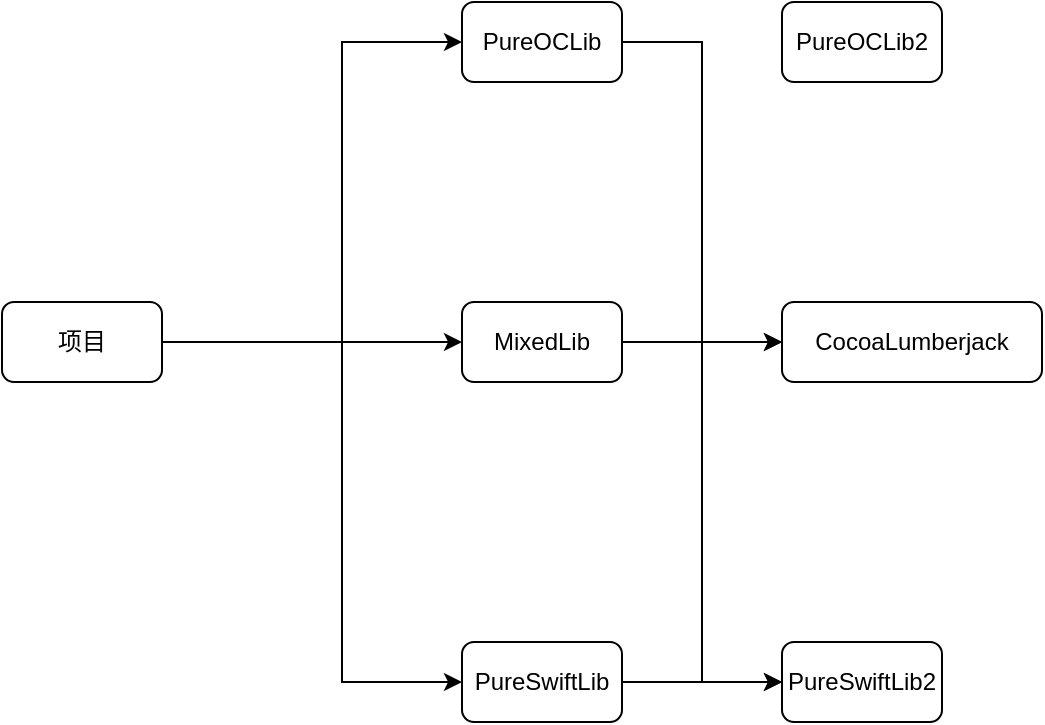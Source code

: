<mxfile version="13.6.2" type="device"><diagram id="wQB9mT6JhF98Bd_5UPk2" name="第 1 页"><mxGraphModel dx="1106" dy="794" grid="1" gridSize="10" guides="1" tooltips="1" connect="1" arrows="1" fold="1" page="1" pageScale="1" pageWidth="413" pageHeight="583" math="0" shadow="0"><root><mxCell id="0"/><mxCell id="1" parent="0"/><mxCell id="7hNY39ycgNJdmNgLDeDM-3" value="" style="edgeStyle=orthogonalEdgeStyle;rounded=0;orthogonalLoop=1;jettySize=auto;html=1;" edge="1" parent="1" source="7hNY39ycgNJdmNgLDeDM-1" target="7hNY39ycgNJdmNgLDeDM-2"><mxGeometry relative="1" as="geometry"><Array as="points"><mxPoint x="200" y="270"/><mxPoint x="200" y="120"/></Array></mxGeometry></mxCell><mxCell id="7hNY39ycgNJdmNgLDeDM-5" value="" style="edgeStyle=orthogonalEdgeStyle;rounded=0;orthogonalLoop=1;jettySize=auto;html=1;" edge="1" parent="1" source="7hNY39ycgNJdmNgLDeDM-1" target="7hNY39ycgNJdmNgLDeDM-4"><mxGeometry relative="1" as="geometry"><Array as="points"><mxPoint x="200" y="270"/><mxPoint x="200" y="440"/></Array></mxGeometry></mxCell><mxCell id="7hNY39ycgNJdmNgLDeDM-7" value="" style="edgeStyle=orthogonalEdgeStyle;rounded=0;orthogonalLoop=1;jettySize=auto;html=1;" edge="1" parent="1" source="7hNY39ycgNJdmNgLDeDM-1" target="7hNY39ycgNJdmNgLDeDM-6"><mxGeometry relative="1" as="geometry"/></mxCell><mxCell id="7hNY39ycgNJdmNgLDeDM-1" value="项目" style="rounded=1;whiteSpace=wrap;html=1;" vertex="1" parent="1"><mxGeometry x="30" y="250" width="80" height="40" as="geometry"/></mxCell><mxCell id="7hNY39ycgNJdmNgLDeDM-15" style="edgeStyle=orthogonalEdgeStyle;rounded=0;orthogonalLoop=1;jettySize=auto;html=1;entryX=0;entryY=0.5;entryDx=0;entryDy=0;" edge="1" parent="1" source="7hNY39ycgNJdmNgLDeDM-2" target="7hNY39ycgNJdmNgLDeDM-11"><mxGeometry relative="1" as="geometry"/></mxCell><mxCell id="7hNY39ycgNJdmNgLDeDM-16" style="edgeStyle=orthogonalEdgeStyle;rounded=0;orthogonalLoop=1;jettySize=auto;html=1;entryX=0;entryY=0.5;entryDx=0;entryDy=0;" edge="1" parent="1" source="7hNY39ycgNJdmNgLDeDM-2" target="7hNY39ycgNJdmNgLDeDM-13"><mxGeometry relative="1" as="geometry"/></mxCell><mxCell id="7hNY39ycgNJdmNgLDeDM-2" value="PureOCLib" style="rounded=1;whiteSpace=wrap;html=1;" vertex="1" parent="1"><mxGeometry x="260" y="100" width="80" height="40" as="geometry"/></mxCell><mxCell id="7hNY39ycgNJdmNgLDeDM-14" value="" style="edgeStyle=orthogonalEdgeStyle;rounded=0;orthogonalLoop=1;jettySize=auto;html=1;" edge="1" parent="1" source="7hNY39ycgNJdmNgLDeDM-4" target="7hNY39ycgNJdmNgLDeDM-13"><mxGeometry relative="1" as="geometry"/></mxCell><mxCell id="7hNY39ycgNJdmNgLDeDM-4" value="PureSwiftLib" style="rounded=1;whiteSpace=wrap;html=1;" vertex="1" parent="1"><mxGeometry x="260" y="420" width="80" height="40" as="geometry"/></mxCell><mxCell id="7hNY39ycgNJdmNgLDeDM-12" value="" style="edgeStyle=orthogonalEdgeStyle;rounded=0;orthogonalLoop=1;jettySize=auto;html=1;" edge="1" parent="1" source="7hNY39ycgNJdmNgLDeDM-6" target="7hNY39ycgNJdmNgLDeDM-11"><mxGeometry relative="1" as="geometry"/></mxCell><mxCell id="7hNY39ycgNJdmNgLDeDM-6" value="MixedLib" style="rounded=1;whiteSpace=wrap;html=1;" vertex="1" parent="1"><mxGeometry x="260" y="250" width="80" height="40" as="geometry"/></mxCell><mxCell id="7hNY39ycgNJdmNgLDeDM-9" value="PureOCLib2" style="rounded=1;whiteSpace=wrap;html=1;" vertex="1" parent="1"><mxGeometry x="420" y="100" width="80" height="40" as="geometry"/></mxCell><mxCell id="7hNY39ycgNJdmNgLDeDM-11" value="CocoaLumberjack" style="rounded=1;whiteSpace=wrap;html=1;" vertex="1" parent="1"><mxGeometry x="420" y="250" width="130" height="40" as="geometry"/></mxCell><mxCell id="7hNY39ycgNJdmNgLDeDM-13" value="PureSwiftLib2" style="rounded=1;whiteSpace=wrap;html=1;" vertex="1" parent="1"><mxGeometry x="420" y="420" width="80" height="40" as="geometry"/></mxCell></root></mxGraphModel></diagram></mxfile>